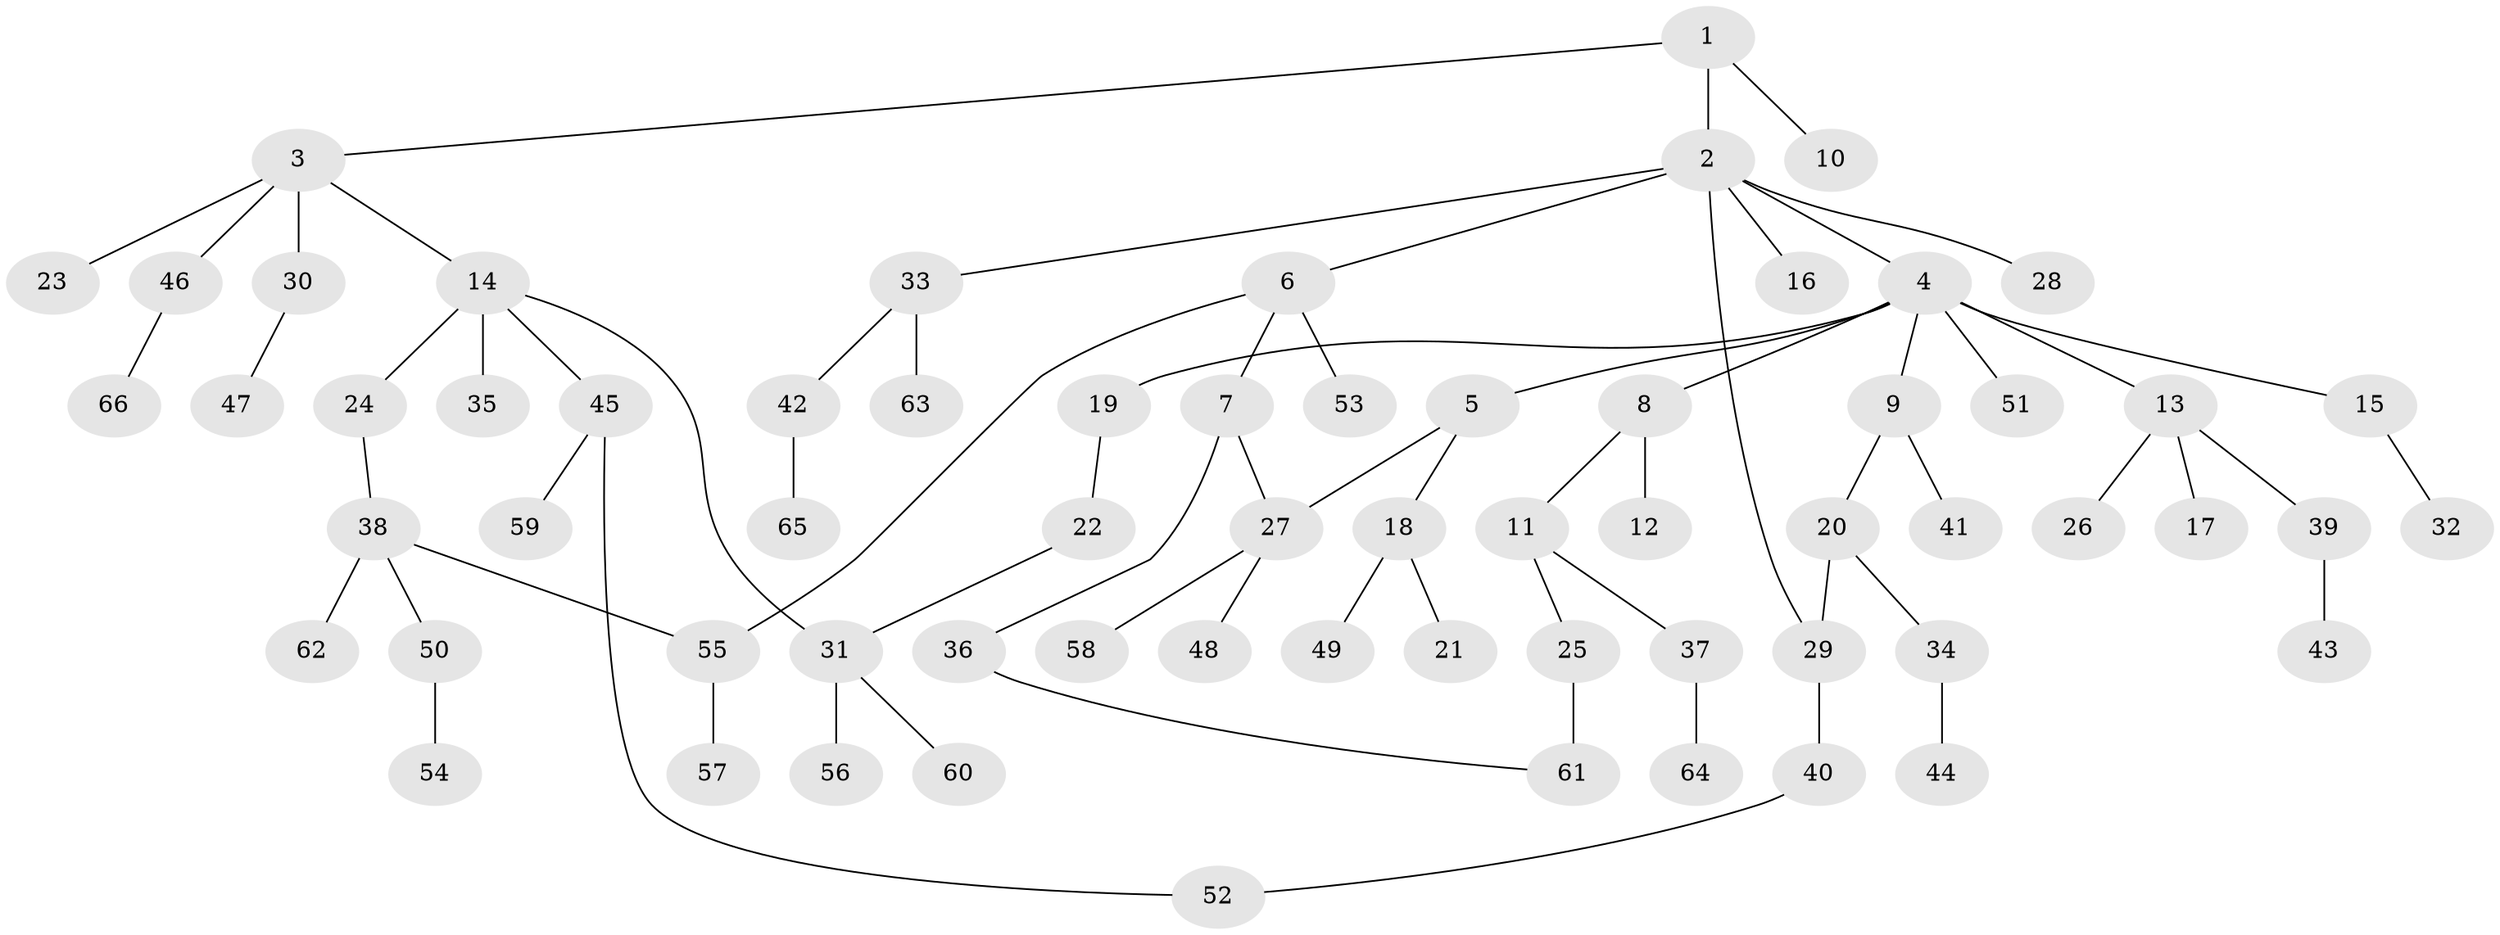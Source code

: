 // Generated by graph-tools (version 1.1) at 2025/13/03/09/25 04:13:28]
// undirected, 66 vertices, 71 edges
graph export_dot {
graph [start="1"]
  node [color=gray90,style=filled];
  1;
  2;
  3;
  4;
  5;
  6;
  7;
  8;
  9;
  10;
  11;
  12;
  13;
  14;
  15;
  16;
  17;
  18;
  19;
  20;
  21;
  22;
  23;
  24;
  25;
  26;
  27;
  28;
  29;
  30;
  31;
  32;
  33;
  34;
  35;
  36;
  37;
  38;
  39;
  40;
  41;
  42;
  43;
  44;
  45;
  46;
  47;
  48;
  49;
  50;
  51;
  52;
  53;
  54;
  55;
  56;
  57;
  58;
  59;
  60;
  61;
  62;
  63;
  64;
  65;
  66;
  1 -- 2;
  1 -- 3;
  1 -- 10;
  2 -- 4;
  2 -- 6;
  2 -- 16;
  2 -- 28;
  2 -- 33;
  2 -- 29;
  3 -- 14;
  3 -- 23;
  3 -- 30;
  3 -- 46;
  4 -- 5;
  4 -- 8;
  4 -- 9;
  4 -- 13;
  4 -- 15;
  4 -- 19;
  4 -- 51;
  5 -- 18;
  5 -- 27;
  6 -- 7;
  6 -- 53;
  6 -- 55;
  7 -- 27;
  7 -- 36;
  8 -- 11;
  8 -- 12;
  9 -- 20;
  9 -- 41;
  11 -- 25;
  11 -- 37;
  13 -- 17;
  13 -- 26;
  13 -- 39;
  14 -- 24;
  14 -- 31;
  14 -- 35;
  14 -- 45;
  15 -- 32;
  18 -- 21;
  18 -- 49;
  19 -- 22;
  20 -- 29;
  20 -- 34;
  22 -- 31;
  24 -- 38;
  25 -- 61;
  27 -- 48;
  27 -- 58;
  29 -- 40;
  30 -- 47;
  31 -- 56;
  31 -- 60;
  33 -- 42;
  33 -- 63;
  34 -- 44;
  36 -- 61;
  37 -- 64;
  38 -- 50;
  38 -- 62;
  38 -- 55;
  39 -- 43;
  40 -- 52;
  42 -- 65;
  45 -- 59;
  45 -- 52;
  46 -- 66;
  50 -- 54;
  55 -- 57;
}
